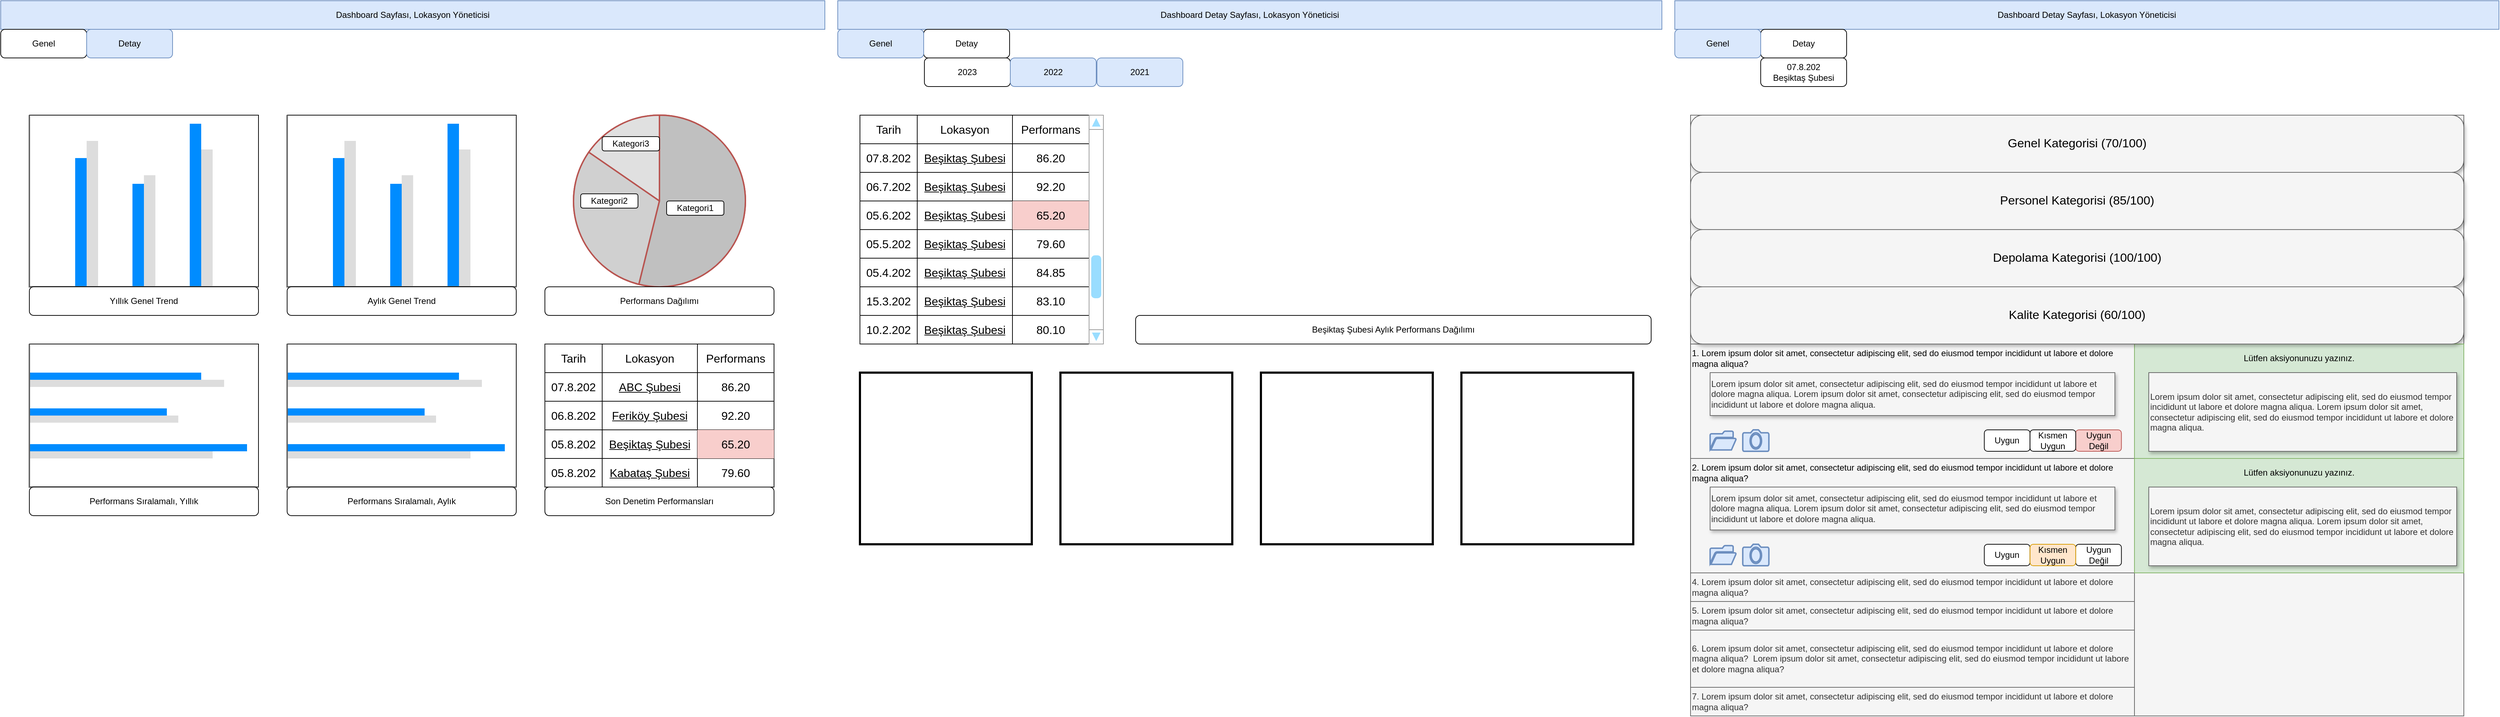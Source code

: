 <mxfile version="21.2.1" type="github">
  <diagram name="Sayfa -1" id="ZSB9GFYhAlsYdXEXsjk7">
    <mxGraphModel dx="2743" dy="840" grid="1" gridSize="10" guides="1" tooltips="1" connect="1" arrows="1" fold="1" page="1" pageScale="1" pageWidth="1169" pageHeight="827" math="0" shadow="0">
      <root>
        <mxCell id="0" />
        <mxCell id="1" parent="0" />
        <mxCell id="f3kiUudk-RCMqSwEqgsD-178" value="" style="group;fillColor=#f5f5f5;fontColor=#333333;strokeColor=#666666;" vertex="1" connectable="0" parent="1">
          <mxGeometry x="1200" y="160" width="1080" height="840" as="geometry" />
        </mxCell>
        <mxCell id="f3kiUudk-RCMqSwEqgsD-141" value="" style="rounded=1;whiteSpace=wrap;html=1;shadow=0;fillColor=#f5f5f5;strokeColor=#666666;arcSize=0;align=left;fontColor=#333333;" vertex="1" parent="f3kiUudk-RCMqSwEqgsD-178">
          <mxGeometry y="320" width="620" height="160" as="geometry" />
        </mxCell>
        <mxCell id="f3kiUudk-RCMqSwEqgsD-142" value="1. Lorem ipsum dolor sit amet, consectetur adipiscing elit, sed do eiusmod tempor incididunt ut labore et dolore magna aliqua?&amp;nbsp;" style="text;html=1;strokeColor=none;fillColor=none;align=left;verticalAlign=middle;whiteSpace=wrap;rounded=0;" vertex="1" parent="f3kiUudk-RCMqSwEqgsD-178">
          <mxGeometry y="320" width="620" height="40" as="geometry" />
        </mxCell>
        <mxCell id="f3kiUudk-RCMqSwEqgsD-143" value="Lorem ipsum dolor sit amet, consectetur adipiscing elit, sed do eiusmod tempor incididunt ut labore et dolore magna aliqua. Lorem ipsum dolor sit amet, consectetur adipiscing elit, sed do eiusmod tempor incididunt ut labore et dolore magna aliqua.&amp;nbsp;" style="rounded=0;whiteSpace=wrap;html=1;shadow=1;fillColor=#f5f5f5;fontColor=#333333;strokeColor=#666666;align=left;" vertex="1" parent="f3kiUudk-RCMqSwEqgsD-178">
          <mxGeometry x="27.353" y="360" width="565.294" height="60" as="geometry" />
        </mxCell>
        <mxCell id="f3kiUudk-RCMqSwEqgsD-144" value="Uygun" style="rounded=1;whiteSpace=wrap;html=1;" vertex="1" parent="f3kiUudk-RCMqSwEqgsD-178">
          <mxGeometry x="410.294" y="440" width="63.824" height="30" as="geometry" />
        </mxCell>
        <mxCell id="f3kiUudk-RCMqSwEqgsD-145" value="Uygun Değil" style="rounded=1;whiteSpace=wrap;html=1;fillColor=#f8cecc;strokeColor=#b85450;" vertex="1" parent="f3kiUudk-RCMqSwEqgsD-178">
          <mxGeometry x="537.941" y="440" width="63.824" height="30" as="geometry" />
        </mxCell>
        <mxCell id="f3kiUudk-RCMqSwEqgsD-146" value="Kısmen Uygun" style="rounded=1;whiteSpace=wrap;html=1;" vertex="1" parent="f3kiUudk-RCMqSwEqgsD-178">
          <mxGeometry x="474.118" y="440" width="63.824" height="30" as="geometry" />
        </mxCell>
        <mxCell id="f3kiUudk-RCMqSwEqgsD-147" value="" style="rounded=1;whiteSpace=wrap;html=1;shadow=0;fillColor=#f5f5f5;strokeColor=#666666;arcSize=0;align=left;fontColor=#333333;" vertex="1" parent="f3kiUudk-RCMqSwEqgsD-178">
          <mxGeometry y="480" width="620" height="160" as="geometry" />
        </mxCell>
        <mxCell id="f3kiUudk-RCMqSwEqgsD-148" value="2. Lorem ipsum dolor sit amet, consectetur adipiscing elit, sed do eiusmod tempor incididunt ut labore et dolore magna aliqua?&amp;nbsp;" style="text;html=1;strokeColor=none;fillColor=none;align=left;verticalAlign=middle;whiteSpace=wrap;rounded=0;" vertex="1" parent="f3kiUudk-RCMqSwEqgsD-178">
          <mxGeometry y="480" width="620" height="40" as="geometry" />
        </mxCell>
        <mxCell id="f3kiUudk-RCMqSwEqgsD-149" value="Lorem ipsum dolor sit amet, consectetur adipiscing elit, sed do eiusmod tempor incididunt ut labore et dolore magna aliqua. Lorem ipsum dolor sit amet, consectetur adipiscing elit, sed do eiusmod tempor incididunt ut labore et dolore magna aliqua.&amp;nbsp;" style="rounded=0;whiteSpace=wrap;html=1;shadow=1;fillColor=#f5f5f5;fontColor=#333333;strokeColor=#666666;align=left;" vertex="1" parent="f3kiUudk-RCMqSwEqgsD-178">
          <mxGeometry x="27.353" y="520" width="565.294" height="60" as="geometry" />
        </mxCell>
        <mxCell id="f3kiUudk-RCMqSwEqgsD-150" value="Uygun" style="rounded=1;whiteSpace=wrap;html=1;" vertex="1" parent="f3kiUudk-RCMqSwEqgsD-178">
          <mxGeometry x="410.294" y="600" width="63.824" height="30" as="geometry" />
        </mxCell>
        <mxCell id="f3kiUudk-RCMqSwEqgsD-151" value="Uygun Değil" style="rounded=1;whiteSpace=wrap;html=1;" vertex="1" parent="f3kiUudk-RCMqSwEqgsD-178">
          <mxGeometry x="537.941" y="600" width="63.824" height="30" as="geometry" />
        </mxCell>
        <mxCell id="f3kiUudk-RCMqSwEqgsD-152" value="Kısmen Uygun" style="rounded=1;whiteSpace=wrap;html=1;fillColor=#ffe6cc;strokeColor=#d79b00;" vertex="1" parent="f3kiUudk-RCMqSwEqgsD-178">
          <mxGeometry x="474.118" y="600" width="63.824" height="30" as="geometry" />
        </mxCell>
        <mxCell id="f3kiUudk-RCMqSwEqgsD-154" value="4. Lorem ipsum dolor sit amet, consectetur adipiscing elit, sed do eiusmod tempor incididunt ut labore et dolore magna aliqua?&amp;nbsp;" style="rounded=1;whiteSpace=wrap;html=1;shadow=0;fillColor=#f5f5f5;fontColor=#333333;strokeColor=#666666;arcSize=0;align=left;" vertex="1" parent="f3kiUudk-RCMqSwEqgsD-178">
          <mxGeometry y="640" width="620" height="40" as="geometry" />
        </mxCell>
        <mxCell id="f3kiUudk-RCMqSwEqgsD-155" value="5. Lorem ipsum dolor sit amet, consectetur adipiscing elit, sed do eiusmod tempor incididunt ut labore et dolore magna aliqua?&amp;nbsp;" style="rounded=1;whiteSpace=wrap;html=1;shadow=0;fillColor=#f5f5f5;fontColor=#333333;strokeColor=#666666;arcSize=0;align=left;" vertex="1" parent="f3kiUudk-RCMqSwEqgsD-178">
          <mxGeometry y="680" width="620" height="40" as="geometry" />
        </mxCell>
        <mxCell id="f3kiUudk-RCMqSwEqgsD-156" value="6. Lorem ipsum dolor sit amet, consectetur adipiscing elit, sed do eiusmod tempor incididunt ut labore et dolore magna aliqua?&amp;nbsp; Lorem ipsum dolor sit amet, consectetur adipiscing elit, sed do eiusmod tempor incididunt ut labore et dolore magna aliqua?" style="rounded=1;whiteSpace=wrap;html=1;shadow=0;fillColor=#f5f5f5;strokeColor=#666666;arcSize=0;align=left;fontColor=#333333;" vertex="1" parent="f3kiUudk-RCMqSwEqgsD-178">
          <mxGeometry y="720" width="620" height="80" as="geometry" />
        </mxCell>
        <mxCell id="f3kiUudk-RCMqSwEqgsD-157" value="7. Lorem ipsum dolor sit amet, consectetur adipiscing elit, sed do eiusmod tempor incididunt ut labore et dolore magna aliqua?&amp;nbsp;" style="rounded=1;whiteSpace=wrap;html=1;shadow=0;fillColor=#f5f5f5;fontColor=#333333;strokeColor=#666666;arcSize=0;align=left;" vertex="1" parent="f3kiUudk-RCMqSwEqgsD-178">
          <mxGeometry y="800" width="620" height="40" as="geometry" />
        </mxCell>
        <mxCell id="f3kiUudk-RCMqSwEqgsD-162" value="" style="group" vertex="1" connectable="0" parent="f3kiUudk-RCMqSwEqgsD-178">
          <mxGeometry x="27.353" y="440" width="82.059" height="30" as="geometry" />
        </mxCell>
        <mxCell id="f3kiUudk-RCMqSwEqgsD-163" value="" style="sketch=0;pointerEvents=1;shadow=0;dashed=0;html=1;strokeColor=#6c8ebf;fillColor=#dae8fc;labelPosition=center;verticalLabelPosition=bottom;verticalAlign=top;outlineConnect=0;align=center;shape=mxgraph.office.concepts.folder_open;strokeWidth=2;" vertex="1" parent="f3kiUudk-RCMqSwEqgsD-162">
          <mxGeometry y="1.85" width="36.471" height="26.3" as="geometry" />
        </mxCell>
        <mxCell id="f3kiUudk-RCMqSwEqgsD-164" value="" style="html=1;verticalLabelPosition=bottom;align=center;labelBackgroundColor=#ffffff;verticalAlign=top;strokeWidth=2;strokeColor=#6c8ebf;shadow=0;dashed=0;shape=mxgraph.ios7.icons.camera;fillColor=#dae8fc;" vertex="1" parent="f3kiUudk-RCMqSwEqgsD-162">
          <mxGeometry x="45.588" width="36.471" height="30" as="geometry" />
        </mxCell>
        <mxCell id="f3kiUudk-RCMqSwEqgsD-165" value="" style="group" vertex="1" connectable="0" parent="f3kiUudk-RCMqSwEqgsD-178">
          <mxGeometry x="27.353" y="600" width="82.059" height="30" as="geometry" />
        </mxCell>
        <mxCell id="f3kiUudk-RCMqSwEqgsD-166" value="" style="sketch=0;pointerEvents=1;shadow=0;dashed=0;html=1;strokeColor=#6c8ebf;fillColor=#dae8fc;labelPosition=center;verticalLabelPosition=bottom;verticalAlign=top;outlineConnect=0;align=center;shape=mxgraph.office.concepts.folder_open;strokeWidth=2;" vertex="1" parent="f3kiUudk-RCMqSwEqgsD-165">
          <mxGeometry y="1.85" width="36.471" height="26.3" as="geometry" />
        </mxCell>
        <mxCell id="f3kiUudk-RCMqSwEqgsD-167" value="" style="html=1;verticalLabelPosition=bottom;align=center;labelBackgroundColor=#ffffff;verticalAlign=top;strokeWidth=2;strokeColor=#6c8ebf;shadow=0;dashed=0;shape=mxgraph.ios7.icons.camera;fillColor=#dae8fc;" vertex="1" parent="f3kiUudk-RCMqSwEqgsD-165">
          <mxGeometry x="45.588" width="36.471" height="30" as="geometry" />
        </mxCell>
        <mxCell id="f3kiUudk-RCMqSwEqgsD-181" value="" style="rounded=1;whiteSpace=wrap;html=1;shadow=0;fillColor=#d5e8d4;strokeColor=#82b366;arcSize=0;align=left;" vertex="1" parent="f3kiUudk-RCMqSwEqgsD-178">
          <mxGeometry x="620" y="320" width="460" height="160" as="geometry" />
        </mxCell>
        <mxCell id="f3kiUudk-RCMqSwEqgsD-179" value="" style="group" vertex="1" connectable="0" parent="f3kiUudk-RCMqSwEqgsD-178">
          <mxGeometry width="1080" height="320" as="geometry" />
        </mxCell>
        <mxCell id="f3kiUudk-RCMqSwEqgsD-137" value="" style="rounded=1;whiteSpace=wrap;html=1;shadow=1;fillColor=#f5f5f5;fontColor=#333333;strokeColor=#666666;arcSize=21;" vertex="1" parent="f3kiUudk-RCMqSwEqgsD-179">
          <mxGeometry width="1080" height="80" as="geometry" />
        </mxCell>
        <mxCell id="f3kiUudk-RCMqSwEqgsD-138" value="" style="rounded=1;whiteSpace=wrap;html=1;shadow=1;fillColor=#f5f5f5;fontColor=#333333;strokeColor=#666666;arcSize=21;" vertex="1" parent="f3kiUudk-RCMqSwEqgsD-179">
          <mxGeometry y="80" width="1080" height="80" as="geometry" />
        </mxCell>
        <mxCell id="f3kiUudk-RCMqSwEqgsD-139" value="" style="rounded=1;whiteSpace=wrap;html=1;shadow=1;fillColor=#f5f5f5;strokeColor=#666666;arcSize=21;fontColor=#333333;" vertex="1" parent="f3kiUudk-RCMqSwEqgsD-179">
          <mxGeometry y="160" width="1080" height="80" as="geometry" />
        </mxCell>
        <mxCell id="f3kiUudk-RCMqSwEqgsD-140" value="" style="rounded=1;whiteSpace=wrap;html=1;shadow=1;fillColor=#f5f5f5;fontColor=#333333;strokeColor=#666666;arcSize=21;" vertex="1" parent="f3kiUudk-RCMqSwEqgsD-179">
          <mxGeometry y="240" width="1080" height="80" as="geometry" />
        </mxCell>
        <mxCell id="f3kiUudk-RCMqSwEqgsD-158" value="Genel Kategorisi (70/100)" style="text;html=1;strokeColor=none;fillColor=none;align=center;verticalAlign=middle;whiteSpace=wrap;rounded=0;fontSize=17;" vertex="1" parent="f3kiUudk-RCMqSwEqgsD-179">
          <mxGeometry y="20" width="1080" height="40" as="geometry" />
        </mxCell>
        <mxCell id="f3kiUudk-RCMqSwEqgsD-159" value="Personel Kategorisi (85/100)" style="text;html=1;strokeColor=none;fillColor=none;align=center;verticalAlign=middle;whiteSpace=wrap;rounded=0;fontSize=17;" vertex="1" parent="f3kiUudk-RCMqSwEqgsD-179">
          <mxGeometry y="100" width="1080" height="40" as="geometry" />
        </mxCell>
        <mxCell id="f3kiUudk-RCMqSwEqgsD-160" value="Depolama Kategorisi (100/100)" style="text;html=1;strokeColor=none;fillColor=none;align=center;verticalAlign=middle;whiteSpace=wrap;rounded=0;fontSize=17;" vertex="1" parent="f3kiUudk-RCMqSwEqgsD-179">
          <mxGeometry y="180" width="1080" height="40" as="geometry" />
        </mxCell>
        <mxCell id="f3kiUudk-RCMqSwEqgsD-161" value="Kalite Kategorisi (60/100)" style="text;html=1;strokeColor=none;fillColor=none;align=center;verticalAlign=middle;whiteSpace=wrap;rounded=0;fontSize=17;" vertex="1" parent="f3kiUudk-RCMqSwEqgsD-179">
          <mxGeometry y="260" width="1080" height="40" as="geometry" />
        </mxCell>
        <mxCell id="f3kiUudk-RCMqSwEqgsD-182" value="Lütfen aksiyonunuzu yazınız." style="text;html=1;strokeColor=none;fillColor=none;align=center;verticalAlign=middle;whiteSpace=wrap;rounded=0;" vertex="1" parent="f3kiUudk-RCMqSwEqgsD-178">
          <mxGeometry x="620" y="320" width="460" height="40" as="geometry" />
        </mxCell>
        <mxCell id="f3kiUudk-RCMqSwEqgsD-183" value="Lorem ipsum dolor sit amet, consectetur adipiscing elit, sed do eiusmod tempor incididunt ut labore et dolore magna aliqua. Lorem ipsum dolor sit amet, consectetur adipiscing elit, sed do eiusmod tempor incididunt ut labore et dolore magna aliqua.&amp;nbsp;" style="rounded=0;whiteSpace=wrap;html=1;shadow=1;fillColor=#f5f5f5;fontColor=#333333;strokeColor=#666666;align=left;" vertex="1" parent="f3kiUudk-RCMqSwEqgsD-178">
          <mxGeometry x="640" y="360" width="430" height="110" as="geometry" />
        </mxCell>
        <mxCell id="f3kiUudk-RCMqSwEqgsD-184" value="" style="rounded=1;whiteSpace=wrap;html=1;shadow=0;fillColor=#d5e8d4;strokeColor=#82b366;arcSize=0;align=left;" vertex="1" parent="f3kiUudk-RCMqSwEqgsD-178">
          <mxGeometry x="620" y="480" width="460" height="160" as="geometry" />
        </mxCell>
        <mxCell id="f3kiUudk-RCMqSwEqgsD-185" value="Lütfen aksiyonunuzu yazınız." style="text;html=1;strokeColor=none;fillColor=none;align=center;verticalAlign=middle;whiteSpace=wrap;rounded=0;" vertex="1" parent="f3kiUudk-RCMqSwEqgsD-178">
          <mxGeometry x="620" y="480" width="460" height="40" as="geometry" />
        </mxCell>
        <mxCell id="f3kiUudk-RCMqSwEqgsD-186" value="Lorem ipsum dolor sit amet, consectetur adipiscing elit, sed do eiusmod tempor incididunt ut labore et dolore magna aliqua. Lorem ipsum dolor sit amet, consectetur adipiscing elit, sed do eiusmod tempor incididunt ut labore et dolore magna aliqua.&amp;nbsp;" style="rounded=0;whiteSpace=wrap;html=1;shadow=1;fillColor=#f5f5f5;fontColor=#333333;strokeColor=#666666;align=left;" vertex="1" parent="f3kiUudk-RCMqSwEqgsD-178">
          <mxGeometry x="640" y="520" width="430" height="110" as="geometry" />
        </mxCell>
        <mxCell id="f3kiUudk-RCMqSwEqgsD-1" value="Dashboard Sayfası, Lokasyon Yöneticisi" style="rounded=0;whiteSpace=wrap;html=1;fillColor=#dae8fc;strokeColor=#6c8ebf;movable=1;resizable=1;rotatable=1;deletable=1;editable=1;locked=0;connectable=1;" vertex="1" parent="1">
          <mxGeometry x="-1160" width="1151" height="40" as="geometry" />
        </mxCell>
        <mxCell id="f3kiUudk-RCMqSwEqgsD-2" value="Genel" style="rounded=1;whiteSpace=wrap;html=1;" vertex="1" parent="1">
          <mxGeometry x="-1160" y="40" width="120" height="40" as="geometry" />
        </mxCell>
        <mxCell id="f3kiUudk-RCMqSwEqgsD-3" value="Detay" style="rounded=1;whiteSpace=wrap;html=1;fillColor=#dae8fc;strokeColor=#6c8ebf;" vertex="1" parent="1">
          <mxGeometry x="-1040" y="40" width="120" height="40" as="geometry" />
        </mxCell>
        <mxCell id="f3kiUudk-RCMqSwEqgsD-5" value="" style="verticalLabelPosition=bottom;shadow=0;dashed=0;align=center;html=1;verticalAlign=top;strokeWidth=1;shape=mxgraph.mockup.graphics.pieChart;parts=10,20,35;partColors=#e0e0e0,#d0d0d0,#c0c0c0,#b0b0b0,#a0a0a0;strokeWidth=2;fillColor=#CC0000;strokeColor=#b85450;" vertex="1" parent="1">
          <mxGeometry x="-360" y="160" width="240" height="240" as="geometry" />
        </mxCell>
        <mxCell id="f3kiUudk-RCMqSwEqgsD-6" value="Dashboard Detay Sayfası, Lokasyon Yöneticisi" style="rounded=0;whiteSpace=wrap;html=1;fillColor=#dae8fc;strokeColor=#6c8ebf;movable=1;resizable=1;rotatable=1;deletable=1;editable=1;locked=0;connectable=1;" vertex="1" parent="1">
          <mxGeometry x="9" width="1151" height="40" as="geometry" />
        </mxCell>
        <mxCell id="f3kiUudk-RCMqSwEqgsD-7" value="Detay" style="rounded=1;whiteSpace=wrap;html=1;" vertex="1" parent="1">
          <mxGeometry x="129" y="40" width="120" height="40" as="geometry" />
        </mxCell>
        <mxCell id="f3kiUudk-RCMqSwEqgsD-8" value="Genel" style="rounded=1;whiteSpace=wrap;html=1;fillColor=#dae8fc;strokeColor=#6c8ebf;" vertex="1" parent="1">
          <mxGeometry x="9" y="40" width="120" height="40" as="geometry" />
        </mxCell>
        <mxCell id="f3kiUudk-RCMqSwEqgsD-14" value="" style="verticalLabelPosition=bottom;shadow=0;dashed=0;align=center;html=1;verticalAlign=top;strokeWidth=1;shape=mxgraph.mockup.graphics.columnChart;strokeColor=default;strokeColor2=none;strokeColor3=#666666;fillColor2=#008cff;fillColor3=#dddddd;" vertex="1" parent="1">
          <mxGeometry x="-1120" y="160" width="320" height="240" as="geometry" />
        </mxCell>
        <mxCell id="f3kiUudk-RCMqSwEqgsD-15" value="Yıllık Genel Trend" style="rounded=1;whiteSpace=wrap;html=1;" vertex="1" parent="1">
          <mxGeometry x="-1120" y="400" width="320" height="40" as="geometry" />
        </mxCell>
        <mxCell id="f3kiUudk-RCMqSwEqgsD-16" value="" style="verticalLabelPosition=bottom;shadow=0;dashed=0;align=center;html=1;verticalAlign=top;strokeWidth=1;shape=mxgraph.mockup.graphics.columnChart;strokeColor=default;strokeColor2=none;strokeColor3=#666666;fillColor2=#008cff;fillColor3=#dddddd;" vertex="1" parent="1">
          <mxGeometry x="-760" y="160" width="320" height="240" as="geometry" />
        </mxCell>
        <mxCell id="f3kiUudk-RCMqSwEqgsD-17" value="Aylık Genel Trend" style="rounded=1;whiteSpace=wrap;html=1;" vertex="1" parent="1">
          <mxGeometry x="-760" y="400" width="320" height="40" as="geometry" />
        </mxCell>
        <mxCell id="f3kiUudk-RCMqSwEqgsD-18" value="Performans Dağılımı" style="rounded=1;whiteSpace=wrap;html=1;" vertex="1" parent="1">
          <mxGeometry x="-400" y="400" width="320" height="40" as="geometry" />
        </mxCell>
        <mxCell id="f3kiUudk-RCMqSwEqgsD-19" value="" style="verticalLabelPosition=bottom;shadow=0;dashed=0;align=center;html=1;verticalAlign=top;strokeWidth=1;shape=mxgraph.mockup.graphics.barChart;strokeColor=default;strokeColor2=none;strokeColor3=#666666;fillColor2=#008cff;fillColor3=#dddddd;" vertex="1" parent="1">
          <mxGeometry x="-1120" y="480" width="320" height="200" as="geometry" />
        </mxCell>
        <mxCell id="f3kiUudk-RCMqSwEqgsD-20" value="Performans Sıralamalı, Yıllık" style="rounded=1;whiteSpace=wrap;html=1;" vertex="1" parent="1">
          <mxGeometry x="-1120" y="680" width="320" height="40" as="geometry" />
        </mxCell>
        <mxCell id="f3kiUudk-RCMqSwEqgsD-21" value="" style="verticalLabelPosition=bottom;shadow=0;dashed=0;align=center;html=1;verticalAlign=top;strokeWidth=1;shape=mxgraph.mockup.graphics.barChart;strokeColor=default;strokeColor2=none;strokeColor3=#666666;fillColor2=#008cff;fillColor3=#dddddd;" vertex="1" parent="1">
          <mxGeometry x="-760" y="480" width="320" height="200" as="geometry" />
        </mxCell>
        <mxCell id="f3kiUudk-RCMqSwEqgsD-22" value="Performans Sıralamalı, Aylık" style="rounded=1;whiteSpace=wrap;html=1;" vertex="1" parent="1">
          <mxGeometry x="-760" y="680" width="320" height="40" as="geometry" />
        </mxCell>
        <mxCell id="f3kiUudk-RCMqSwEqgsD-36" value="Kategori1" style="rounded=1;whiteSpace=wrap;html=1;" vertex="1" parent="1">
          <mxGeometry x="-230" y="280" width="80" height="20" as="geometry" />
        </mxCell>
        <mxCell id="f3kiUudk-RCMqSwEqgsD-37" value="Kategori2" style="rounded=1;whiteSpace=wrap;html=1;" vertex="1" parent="1">
          <mxGeometry x="-350" y="270" width="80" height="20" as="geometry" />
        </mxCell>
        <mxCell id="f3kiUudk-RCMqSwEqgsD-38" value="Kategori3" style="rounded=1;whiteSpace=wrap;html=1;" vertex="1" parent="1">
          <mxGeometry x="-320" y="190" width="80" height="20" as="geometry" />
        </mxCell>
        <mxCell id="f3kiUudk-RCMqSwEqgsD-49" value="" style="shape=table;startSize=0;container=1;collapsible=0;childLayout=tableLayout;fontSize=16;" vertex="1" parent="1">
          <mxGeometry x="-400" y="480" width="320" height="200" as="geometry" />
        </mxCell>
        <mxCell id="f3kiUudk-RCMqSwEqgsD-50" value="" style="shape=tableRow;horizontal=0;startSize=0;swimlaneHead=0;swimlaneBody=0;strokeColor=inherit;top=0;left=0;bottom=0;right=0;collapsible=0;dropTarget=0;fillColor=none;points=[[0,0.5],[1,0.5]];portConstraint=eastwest;fontSize=16;" vertex="1" parent="f3kiUudk-RCMqSwEqgsD-49">
          <mxGeometry width="320" height="40" as="geometry" />
        </mxCell>
        <mxCell id="f3kiUudk-RCMqSwEqgsD-51" value="Tarih" style="shape=partialRectangle;html=1;whiteSpace=wrap;connectable=0;strokeColor=inherit;overflow=hidden;fillColor=none;top=0;left=0;bottom=0;right=0;pointerEvents=1;fontSize=16;" vertex="1" parent="f3kiUudk-RCMqSwEqgsD-50">
          <mxGeometry width="80" height="40" as="geometry">
            <mxRectangle width="80" height="40" as="alternateBounds" />
          </mxGeometry>
        </mxCell>
        <mxCell id="f3kiUudk-RCMqSwEqgsD-52" value="Lokasyon" style="shape=partialRectangle;html=1;whiteSpace=wrap;connectable=0;strokeColor=inherit;overflow=hidden;fillColor=none;top=0;left=0;bottom=0;right=0;pointerEvents=1;fontSize=16;" vertex="1" parent="f3kiUudk-RCMqSwEqgsD-50">
          <mxGeometry x="80" width="133" height="40" as="geometry">
            <mxRectangle width="133" height="40" as="alternateBounds" />
          </mxGeometry>
        </mxCell>
        <mxCell id="f3kiUudk-RCMqSwEqgsD-53" value="Performans" style="shape=partialRectangle;html=1;whiteSpace=wrap;connectable=0;strokeColor=inherit;overflow=hidden;fillColor=none;top=0;left=0;bottom=0;right=0;pointerEvents=1;fontSize=16;" vertex="1" parent="f3kiUudk-RCMqSwEqgsD-50">
          <mxGeometry x="213" width="107" height="40" as="geometry">
            <mxRectangle width="107" height="40" as="alternateBounds" />
          </mxGeometry>
        </mxCell>
        <mxCell id="f3kiUudk-RCMqSwEqgsD-54" value="" style="shape=tableRow;horizontal=0;startSize=0;swimlaneHead=0;swimlaneBody=0;strokeColor=inherit;top=0;left=0;bottom=0;right=0;collapsible=0;dropTarget=0;fillColor=none;points=[[0,0.5],[1,0.5]];portConstraint=eastwest;fontSize=16;" vertex="1" parent="f3kiUudk-RCMqSwEqgsD-49">
          <mxGeometry y="40" width="320" height="40" as="geometry" />
        </mxCell>
        <mxCell id="f3kiUudk-RCMqSwEqgsD-55" value="07.8.202" style="shape=partialRectangle;html=1;whiteSpace=wrap;connectable=0;strokeColor=inherit;overflow=hidden;fillColor=none;top=0;left=0;bottom=0;right=0;pointerEvents=1;fontSize=16;" vertex="1" parent="f3kiUudk-RCMqSwEqgsD-54">
          <mxGeometry width="80" height="40" as="geometry">
            <mxRectangle width="80" height="40" as="alternateBounds" />
          </mxGeometry>
        </mxCell>
        <mxCell id="f3kiUudk-RCMqSwEqgsD-56" value="ABC Şubesi" style="shape=partialRectangle;html=1;whiteSpace=wrap;connectable=0;strokeColor=inherit;overflow=hidden;fillColor=none;top=0;left=0;bottom=0;right=0;pointerEvents=1;fontSize=16;fontStyle=4" vertex="1" parent="f3kiUudk-RCMqSwEqgsD-54">
          <mxGeometry x="80" width="133" height="40" as="geometry">
            <mxRectangle width="133" height="40" as="alternateBounds" />
          </mxGeometry>
        </mxCell>
        <mxCell id="f3kiUudk-RCMqSwEqgsD-57" value="86.20" style="shape=partialRectangle;html=1;whiteSpace=wrap;connectable=0;strokeColor=inherit;overflow=hidden;fillColor=none;top=0;left=0;bottom=0;right=0;pointerEvents=1;fontSize=16;" vertex="1" parent="f3kiUudk-RCMqSwEqgsD-54">
          <mxGeometry x="213" width="107" height="40" as="geometry">
            <mxRectangle width="107" height="40" as="alternateBounds" />
          </mxGeometry>
        </mxCell>
        <mxCell id="f3kiUudk-RCMqSwEqgsD-58" value="" style="shape=tableRow;horizontal=0;startSize=0;swimlaneHead=0;swimlaneBody=0;strokeColor=inherit;top=0;left=0;bottom=0;right=0;collapsible=0;dropTarget=0;fillColor=none;points=[[0,0.5],[1,0.5]];portConstraint=eastwest;fontSize=16;" vertex="1" parent="f3kiUudk-RCMqSwEqgsD-49">
          <mxGeometry y="80" width="320" height="40" as="geometry" />
        </mxCell>
        <mxCell id="f3kiUudk-RCMqSwEqgsD-59" value="06.8.202" style="shape=partialRectangle;html=1;whiteSpace=wrap;connectable=0;strokeColor=inherit;overflow=hidden;fillColor=none;top=0;left=0;bottom=0;right=0;pointerEvents=1;fontSize=16;" vertex="1" parent="f3kiUudk-RCMqSwEqgsD-58">
          <mxGeometry width="80" height="40" as="geometry">
            <mxRectangle width="80" height="40" as="alternateBounds" />
          </mxGeometry>
        </mxCell>
        <mxCell id="f3kiUudk-RCMqSwEqgsD-60" value="Feriköy Şubesi" style="shape=partialRectangle;html=1;whiteSpace=wrap;connectable=0;strokeColor=inherit;overflow=hidden;fillColor=none;top=0;left=0;bottom=0;right=0;pointerEvents=1;fontSize=16;fontStyle=4" vertex="1" parent="f3kiUudk-RCMqSwEqgsD-58">
          <mxGeometry x="80" width="133" height="40" as="geometry">
            <mxRectangle width="133" height="40" as="alternateBounds" />
          </mxGeometry>
        </mxCell>
        <mxCell id="f3kiUudk-RCMqSwEqgsD-61" value="92.20" style="shape=partialRectangle;html=1;whiteSpace=wrap;connectable=0;strokeColor=inherit;overflow=hidden;fillColor=none;top=0;left=0;bottom=0;right=0;pointerEvents=1;fontSize=16;" vertex="1" parent="f3kiUudk-RCMqSwEqgsD-58">
          <mxGeometry x="213" width="107" height="40" as="geometry">
            <mxRectangle width="107" height="40" as="alternateBounds" />
          </mxGeometry>
        </mxCell>
        <mxCell id="f3kiUudk-RCMqSwEqgsD-62" style="shape=tableRow;horizontal=0;startSize=0;swimlaneHead=0;swimlaneBody=0;strokeColor=inherit;top=0;left=0;bottom=0;right=0;collapsible=0;dropTarget=0;fillColor=none;points=[[0,0.5],[1,0.5]];portConstraint=eastwest;fontSize=16;" vertex="1" parent="f3kiUudk-RCMqSwEqgsD-49">
          <mxGeometry y="120" width="320" height="40" as="geometry" />
        </mxCell>
        <mxCell id="f3kiUudk-RCMqSwEqgsD-63" value="05.8.202" style="shape=partialRectangle;html=1;whiteSpace=wrap;connectable=0;strokeColor=inherit;overflow=hidden;fillColor=none;top=0;left=0;bottom=0;right=0;pointerEvents=1;fontSize=16;" vertex="1" parent="f3kiUudk-RCMqSwEqgsD-62">
          <mxGeometry width="80" height="40" as="geometry">
            <mxRectangle width="80" height="40" as="alternateBounds" />
          </mxGeometry>
        </mxCell>
        <mxCell id="f3kiUudk-RCMqSwEqgsD-64" value="Beşiktaş Şubesi" style="shape=partialRectangle;html=1;whiteSpace=wrap;connectable=0;strokeColor=inherit;overflow=hidden;fillColor=none;top=0;left=0;bottom=0;right=0;pointerEvents=1;fontSize=16;fontStyle=4" vertex="1" parent="f3kiUudk-RCMqSwEqgsD-62">
          <mxGeometry x="80" width="133" height="40" as="geometry">
            <mxRectangle width="133" height="40" as="alternateBounds" />
          </mxGeometry>
        </mxCell>
        <mxCell id="f3kiUudk-RCMqSwEqgsD-65" value="65.20" style="shape=partialRectangle;html=1;whiteSpace=wrap;connectable=0;strokeColor=#b85450;overflow=hidden;fillColor=#f8cecc;top=0;left=0;bottom=0;right=0;pointerEvents=1;fontSize=16;" vertex="1" parent="f3kiUudk-RCMqSwEqgsD-62">
          <mxGeometry x="213" width="107" height="40" as="geometry">
            <mxRectangle width="107" height="40" as="alternateBounds" />
          </mxGeometry>
        </mxCell>
        <mxCell id="f3kiUudk-RCMqSwEqgsD-66" style="shape=tableRow;horizontal=0;startSize=0;swimlaneHead=0;swimlaneBody=0;strokeColor=inherit;top=0;left=0;bottom=0;right=0;collapsible=0;dropTarget=0;fillColor=none;points=[[0,0.5],[1,0.5]];portConstraint=eastwest;fontSize=16;" vertex="1" parent="f3kiUudk-RCMqSwEqgsD-49">
          <mxGeometry y="160" width="320" height="40" as="geometry" />
        </mxCell>
        <mxCell id="f3kiUudk-RCMqSwEqgsD-67" value="05.8.202" style="shape=partialRectangle;html=1;whiteSpace=wrap;connectable=0;strokeColor=inherit;overflow=hidden;fillColor=none;top=0;left=0;bottom=0;right=0;pointerEvents=1;fontSize=16;" vertex="1" parent="f3kiUudk-RCMqSwEqgsD-66">
          <mxGeometry width="80" height="40" as="geometry">
            <mxRectangle width="80" height="40" as="alternateBounds" />
          </mxGeometry>
        </mxCell>
        <mxCell id="f3kiUudk-RCMqSwEqgsD-68" value="Kabataş Şubesi" style="shape=partialRectangle;html=1;whiteSpace=wrap;connectable=0;strokeColor=inherit;overflow=hidden;fillColor=none;top=0;left=0;bottom=0;right=0;pointerEvents=1;fontSize=16;fontStyle=4" vertex="1" parent="f3kiUudk-RCMqSwEqgsD-66">
          <mxGeometry x="80" width="133" height="40" as="geometry">
            <mxRectangle width="133" height="40" as="alternateBounds" />
          </mxGeometry>
        </mxCell>
        <mxCell id="f3kiUudk-RCMqSwEqgsD-69" value="79.60" style="shape=partialRectangle;html=1;whiteSpace=wrap;connectable=0;strokeColor=inherit;overflow=hidden;fillColor=none;top=0;left=0;bottom=0;right=0;pointerEvents=1;fontSize=16;" vertex="1" parent="f3kiUudk-RCMqSwEqgsD-66">
          <mxGeometry x="213" width="107" height="40" as="geometry">
            <mxRectangle width="107" height="40" as="alternateBounds" />
          </mxGeometry>
        </mxCell>
        <mxCell id="f3kiUudk-RCMqSwEqgsD-70" value="Son Denetim Performansları" style="rounded=1;whiteSpace=wrap;html=1;" vertex="1" parent="1">
          <mxGeometry x="-400" y="680" width="320" height="40" as="geometry" />
        </mxCell>
        <mxCell id="f3kiUudk-RCMqSwEqgsD-71" value="" style="shape=table;startSize=0;container=1;collapsible=0;childLayout=tableLayout;fontSize=16;" vertex="1" parent="1">
          <mxGeometry x="40" y="160" width="320" height="320" as="geometry" />
        </mxCell>
        <mxCell id="f3kiUudk-RCMqSwEqgsD-72" value="" style="shape=tableRow;horizontal=0;startSize=0;swimlaneHead=0;swimlaneBody=0;strokeColor=inherit;top=0;left=0;bottom=0;right=0;collapsible=0;dropTarget=0;fillColor=none;points=[[0,0.5],[1,0.5]];portConstraint=eastwest;fontSize=16;" vertex="1" parent="f3kiUudk-RCMqSwEqgsD-71">
          <mxGeometry width="320" height="40" as="geometry" />
        </mxCell>
        <mxCell id="f3kiUudk-RCMqSwEqgsD-73" value="Tarih" style="shape=partialRectangle;html=1;whiteSpace=wrap;connectable=0;strokeColor=inherit;overflow=hidden;fillColor=none;top=0;left=0;bottom=0;right=0;pointerEvents=1;fontSize=16;" vertex="1" parent="f3kiUudk-RCMqSwEqgsD-72">
          <mxGeometry width="80" height="40" as="geometry">
            <mxRectangle width="80" height="40" as="alternateBounds" />
          </mxGeometry>
        </mxCell>
        <mxCell id="f3kiUudk-RCMqSwEqgsD-74" value="Lokasyon" style="shape=partialRectangle;html=1;whiteSpace=wrap;connectable=0;strokeColor=inherit;overflow=hidden;fillColor=none;top=0;left=0;bottom=0;right=0;pointerEvents=1;fontSize=16;" vertex="1" parent="f3kiUudk-RCMqSwEqgsD-72">
          <mxGeometry x="80" width="133" height="40" as="geometry">
            <mxRectangle width="133" height="40" as="alternateBounds" />
          </mxGeometry>
        </mxCell>
        <mxCell id="f3kiUudk-RCMqSwEqgsD-75" value="Performans" style="shape=partialRectangle;html=1;whiteSpace=wrap;connectable=0;strokeColor=inherit;overflow=hidden;fillColor=none;top=0;left=0;bottom=0;right=0;pointerEvents=1;fontSize=16;" vertex="1" parent="f3kiUudk-RCMqSwEqgsD-72">
          <mxGeometry x="213" width="107" height="40" as="geometry">
            <mxRectangle width="107" height="40" as="alternateBounds" />
          </mxGeometry>
        </mxCell>
        <mxCell id="f3kiUudk-RCMqSwEqgsD-76" value="" style="shape=tableRow;horizontal=0;startSize=0;swimlaneHead=0;swimlaneBody=0;strokeColor=inherit;top=0;left=0;bottom=0;right=0;collapsible=0;dropTarget=0;fillColor=none;points=[[0,0.5],[1,0.5]];portConstraint=eastwest;fontSize=16;" vertex="1" parent="f3kiUudk-RCMqSwEqgsD-71">
          <mxGeometry y="40" width="320" height="40" as="geometry" />
        </mxCell>
        <mxCell id="f3kiUudk-RCMqSwEqgsD-77" value="07.8.202" style="shape=partialRectangle;html=1;whiteSpace=wrap;connectable=0;strokeColor=inherit;overflow=hidden;fillColor=none;top=0;left=0;bottom=0;right=0;pointerEvents=1;fontSize=16;" vertex="1" parent="f3kiUudk-RCMqSwEqgsD-76">
          <mxGeometry width="80" height="40" as="geometry">
            <mxRectangle width="80" height="40" as="alternateBounds" />
          </mxGeometry>
        </mxCell>
        <mxCell id="f3kiUudk-RCMqSwEqgsD-78" value="Beşiktaş Şubesi" style="shape=partialRectangle;html=1;whiteSpace=wrap;connectable=0;strokeColor=inherit;overflow=hidden;fillColor=none;top=0;left=0;bottom=0;right=0;pointerEvents=1;fontSize=16;fontStyle=4" vertex="1" parent="f3kiUudk-RCMqSwEqgsD-76">
          <mxGeometry x="80" width="133" height="40" as="geometry">
            <mxRectangle width="133" height="40" as="alternateBounds" />
          </mxGeometry>
        </mxCell>
        <mxCell id="f3kiUudk-RCMqSwEqgsD-79" value="86.20" style="shape=partialRectangle;html=1;whiteSpace=wrap;connectable=0;strokeColor=inherit;overflow=hidden;fillColor=none;top=0;left=0;bottom=0;right=0;pointerEvents=1;fontSize=16;" vertex="1" parent="f3kiUudk-RCMqSwEqgsD-76">
          <mxGeometry x="213" width="107" height="40" as="geometry">
            <mxRectangle width="107" height="40" as="alternateBounds" />
          </mxGeometry>
        </mxCell>
        <mxCell id="f3kiUudk-RCMqSwEqgsD-80" value="" style="shape=tableRow;horizontal=0;startSize=0;swimlaneHead=0;swimlaneBody=0;strokeColor=inherit;top=0;left=0;bottom=0;right=0;collapsible=0;dropTarget=0;fillColor=none;points=[[0,0.5],[1,0.5]];portConstraint=eastwest;fontSize=16;" vertex="1" parent="f3kiUudk-RCMqSwEqgsD-71">
          <mxGeometry y="80" width="320" height="40" as="geometry" />
        </mxCell>
        <mxCell id="f3kiUudk-RCMqSwEqgsD-81" value="06.7.202" style="shape=partialRectangle;html=1;whiteSpace=wrap;connectable=0;strokeColor=inherit;overflow=hidden;fillColor=none;top=0;left=0;bottom=0;right=0;pointerEvents=1;fontSize=16;" vertex="1" parent="f3kiUudk-RCMqSwEqgsD-80">
          <mxGeometry width="80" height="40" as="geometry">
            <mxRectangle width="80" height="40" as="alternateBounds" />
          </mxGeometry>
        </mxCell>
        <mxCell id="f3kiUudk-RCMqSwEqgsD-82" value="Beşiktaş Şubesi" style="shape=partialRectangle;html=1;whiteSpace=wrap;connectable=0;strokeColor=inherit;overflow=hidden;fillColor=none;top=0;left=0;bottom=0;right=0;pointerEvents=1;fontSize=16;fontStyle=4" vertex="1" parent="f3kiUudk-RCMqSwEqgsD-80">
          <mxGeometry x="80" width="133" height="40" as="geometry">
            <mxRectangle width="133" height="40" as="alternateBounds" />
          </mxGeometry>
        </mxCell>
        <mxCell id="f3kiUudk-RCMqSwEqgsD-83" value="92.20" style="shape=partialRectangle;html=1;whiteSpace=wrap;connectable=0;strokeColor=inherit;overflow=hidden;fillColor=none;top=0;left=0;bottom=0;right=0;pointerEvents=1;fontSize=16;" vertex="1" parent="f3kiUudk-RCMqSwEqgsD-80">
          <mxGeometry x="213" width="107" height="40" as="geometry">
            <mxRectangle width="107" height="40" as="alternateBounds" />
          </mxGeometry>
        </mxCell>
        <mxCell id="f3kiUudk-RCMqSwEqgsD-84" style="shape=tableRow;horizontal=0;startSize=0;swimlaneHead=0;swimlaneBody=0;strokeColor=inherit;top=0;left=0;bottom=0;right=0;collapsible=0;dropTarget=0;fillColor=none;points=[[0,0.5],[1,0.5]];portConstraint=eastwest;fontSize=16;" vertex="1" parent="f3kiUudk-RCMqSwEqgsD-71">
          <mxGeometry y="120" width="320" height="40" as="geometry" />
        </mxCell>
        <mxCell id="f3kiUudk-RCMqSwEqgsD-85" value="05.6.202" style="shape=partialRectangle;html=1;whiteSpace=wrap;connectable=0;strokeColor=inherit;overflow=hidden;fillColor=none;top=0;left=0;bottom=0;right=0;pointerEvents=1;fontSize=16;" vertex="1" parent="f3kiUudk-RCMqSwEqgsD-84">
          <mxGeometry width="80" height="40" as="geometry">
            <mxRectangle width="80" height="40" as="alternateBounds" />
          </mxGeometry>
        </mxCell>
        <mxCell id="f3kiUudk-RCMqSwEqgsD-86" value="Beşiktaş Şubesi" style="shape=partialRectangle;html=1;whiteSpace=wrap;connectable=0;strokeColor=inherit;overflow=hidden;fillColor=none;top=0;left=0;bottom=0;right=0;pointerEvents=1;fontSize=16;fontStyle=4" vertex="1" parent="f3kiUudk-RCMqSwEqgsD-84">
          <mxGeometry x="80" width="133" height="40" as="geometry">
            <mxRectangle width="133" height="40" as="alternateBounds" />
          </mxGeometry>
        </mxCell>
        <mxCell id="f3kiUudk-RCMqSwEqgsD-87" value="65.20" style="shape=partialRectangle;html=1;whiteSpace=wrap;connectable=0;strokeColor=#b85450;overflow=hidden;fillColor=#f8cecc;top=0;left=0;bottom=0;right=0;pointerEvents=1;fontSize=16;" vertex="1" parent="f3kiUudk-RCMqSwEqgsD-84">
          <mxGeometry x="213" width="107" height="40" as="geometry">
            <mxRectangle width="107" height="40" as="alternateBounds" />
          </mxGeometry>
        </mxCell>
        <mxCell id="f3kiUudk-RCMqSwEqgsD-88" style="shape=tableRow;horizontal=0;startSize=0;swimlaneHead=0;swimlaneBody=0;strokeColor=inherit;top=0;left=0;bottom=0;right=0;collapsible=0;dropTarget=0;fillColor=none;points=[[0,0.5],[1,0.5]];portConstraint=eastwest;fontSize=16;" vertex="1" parent="f3kiUudk-RCMqSwEqgsD-71">
          <mxGeometry y="160" width="320" height="40" as="geometry" />
        </mxCell>
        <mxCell id="f3kiUudk-RCMqSwEqgsD-89" value="05.5.202" style="shape=partialRectangle;html=1;whiteSpace=wrap;connectable=0;strokeColor=inherit;overflow=hidden;fillColor=none;top=0;left=0;bottom=0;right=0;pointerEvents=1;fontSize=16;" vertex="1" parent="f3kiUudk-RCMqSwEqgsD-88">
          <mxGeometry width="80" height="40" as="geometry">
            <mxRectangle width="80" height="40" as="alternateBounds" />
          </mxGeometry>
        </mxCell>
        <mxCell id="f3kiUudk-RCMqSwEqgsD-90" value="Beşiktaş Şubesi" style="shape=partialRectangle;html=1;whiteSpace=wrap;connectable=0;strokeColor=inherit;overflow=hidden;fillColor=none;top=0;left=0;bottom=0;right=0;pointerEvents=1;fontSize=16;fontStyle=4" vertex="1" parent="f3kiUudk-RCMqSwEqgsD-88">
          <mxGeometry x="80" width="133" height="40" as="geometry">
            <mxRectangle width="133" height="40" as="alternateBounds" />
          </mxGeometry>
        </mxCell>
        <mxCell id="f3kiUudk-RCMqSwEqgsD-91" value="79.60" style="shape=partialRectangle;html=1;whiteSpace=wrap;connectable=0;strokeColor=inherit;overflow=hidden;fillColor=none;top=0;left=0;bottom=0;right=0;pointerEvents=1;fontSize=16;" vertex="1" parent="f3kiUudk-RCMqSwEqgsD-88">
          <mxGeometry x="213" width="107" height="40" as="geometry">
            <mxRectangle width="107" height="40" as="alternateBounds" />
          </mxGeometry>
        </mxCell>
        <mxCell id="f3kiUudk-RCMqSwEqgsD-94" style="shape=tableRow;horizontal=0;startSize=0;swimlaneHead=0;swimlaneBody=0;strokeColor=inherit;top=0;left=0;bottom=0;right=0;collapsible=0;dropTarget=0;fillColor=none;points=[[0,0.5],[1,0.5]];portConstraint=eastwest;fontSize=16;" vertex="1" parent="f3kiUudk-RCMqSwEqgsD-71">
          <mxGeometry y="200" width="320" height="40" as="geometry" />
        </mxCell>
        <mxCell id="f3kiUudk-RCMqSwEqgsD-95" value="05.4.202" style="shape=partialRectangle;html=1;whiteSpace=wrap;connectable=0;strokeColor=inherit;overflow=hidden;fillColor=none;top=0;left=0;bottom=0;right=0;pointerEvents=1;fontSize=16;" vertex="1" parent="f3kiUudk-RCMqSwEqgsD-94">
          <mxGeometry width="80" height="40" as="geometry">
            <mxRectangle width="80" height="40" as="alternateBounds" />
          </mxGeometry>
        </mxCell>
        <mxCell id="f3kiUudk-RCMqSwEqgsD-96" value="Beşiktaş Şubesi" style="shape=partialRectangle;html=1;whiteSpace=wrap;connectable=0;strokeColor=inherit;overflow=hidden;fillColor=none;top=0;left=0;bottom=0;right=0;pointerEvents=1;fontSize=16;fontStyle=4" vertex="1" parent="f3kiUudk-RCMqSwEqgsD-94">
          <mxGeometry x="80" width="133" height="40" as="geometry">
            <mxRectangle width="133" height="40" as="alternateBounds" />
          </mxGeometry>
        </mxCell>
        <mxCell id="f3kiUudk-RCMqSwEqgsD-97" value="84.85" style="shape=partialRectangle;html=1;whiteSpace=wrap;connectable=0;strokeColor=inherit;overflow=hidden;fillColor=none;top=0;left=0;bottom=0;right=0;pointerEvents=1;fontSize=16;" vertex="1" parent="f3kiUudk-RCMqSwEqgsD-94">
          <mxGeometry x="213" width="107" height="40" as="geometry">
            <mxRectangle width="107" height="40" as="alternateBounds" />
          </mxGeometry>
        </mxCell>
        <mxCell id="f3kiUudk-RCMqSwEqgsD-98" style="shape=tableRow;horizontal=0;startSize=0;swimlaneHead=0;swimlaneBody=0;strokeColor=inherit;top=0;left=0;bottom=0;right=0;collapsible=0;dropTarget=0;fillColor=none;points=[[0,0.5],[1,0.5]];portConstraint=eastwest;fontSize=16;" vertex="1" parent="f3kiUudk-RCMqSwEqgsD-71">
          <mxGeometry y="240" width="320" height="40" as="geometry" />
        </mxCell>
        <mxCell id="f3kiUudk-RCMqSwEqgsD-99" value="15.3.202" style="shape=partialRectangle;html=1;whiteSpace=wrap;connectable=0;strokeColor=inherit;overflow=hidden;fillColor=none;top=0;left=0;bottom=0;right=0;pointerEvents=1;fontSize=16;" vertex="1" parent="f3kiUudk-RCMqSwEqgsD-98">
          <mxGeometry width="80" height="40" as="geometry">
            <mxRectangle width="80" height="40" as="alternateBounds" />
          </mxGeometry>
        </mxCell>
        <mxCell id="f3kiUudk-RCMqSwEqgsD-100" value="Beşiktaş Şubesi" style="shape=partialRectangle;html=1;whiteSpace=wrap;connectable=0;strokeColor=inherit;overflow=hidden;fillColor=none;top=0;left=0;bottom=0;right=0;pointerEvents=1;fontSize=16;fontStyle=4" vertex="1" parent="f3kiUudk-RCMqSwEqgsD-98">
          <mxGeometry x="80" width="133" height="40" as="geometry">
            <mxRectangle width="133" height="40" as="alternateBounds" />
          </mxGeometry>
        </mxCell>
        <mxCell id="f3kiUudk-RCMqSwEqgsD-101" value="83.10" style="shape=partialRectangle;html=1;whiteSpace=wrap;connectable=0;strokeColor=inherit;overflow=hidden;fillColor=none;top=0;left=0;bottom=0;right=0;pointerEvents=1;fontSize=16;" vertex="1" parent="f3kiUudk-RCMqSwEqgsD-98">
          <mxGeometry x="213" width="107" height="40" as="geometry">
            <mxRectangle width="107" height="40" as="alternateBounds" />
          </mxGeometry>
        </mxCell>
        <mxCell id="f3kiUudk-RCMqSwEqgsD-102" style="shape=tableRow;horizontal=0;startSize=0;swimlaneHead=0;swimlaneBody=0;strokeColor=inherit;top=0;left=0;bottom=0;right=0;collapsible=0;dropTarget=0;fillColor=none;points=[[0,0.5],[1,0.5]];portConstraint=eastwest;fontSize=16;" vertex="1" parent="f3kiUudk-RCMqSwEqgsD-71">
          <mxGeometry y="280" width="320" height="40" as="geometry" />
        </mxCell>
        <mxCell id="f3kiUudk-RCMqSwEqgsD-103" value="10.2.202" style="shape=partialRectangle;html=1;whiteSpace=wrap;connectable=0;strokeColor=inherit;overflow=hidden;fillColor=none;top=0;left=0;bottom=0;right=0;pointerEvents=1;fontSize=16;" vertex="1" parent="f3kiUudk-RCMqSwEqgsD-102">
          <mxGeometry width="80" height="40" as="geometry">
            <mxRectangle width="80" height="40" as="alternateBounds" />
          </mxGeometry>
        </mxCell>
        <mxCell id="f3kiUudk-RCMqSwEqgsD-104" value="Beşiktaş Şubesi" style="shape=partialRectangle;html=1;whiteSpace=wrap;connectable=0;strokeColor=inherit;overflow=hidden;fillColor=none;top=0;left=0;bottom=0;right=0;pointerEvents=1;fontSize=16;fontStyle=4" vertex="1" parent="f3kiUudk-RCMqSwEqgsD-102">
          <mxGeometry x="80" width="133" height="40" as="geometry">
            <mxRectangle width="133" height="40" as="alternateBounds" />
          </mxGeometry>
        </mxCell>
        <mxCell id="f3kiUudk-RCMqSwEqgsD-105" value="80.10" style="shape=partialRectangle;html=1;whiteSpace=wrap;connectable=0;strokeColor=inherit;overflow=hidden;fillColor=none;top=0;left=0;bottom=0;right=0;pointerEvents=1;fontSize=16;" vertex="1" parent="f3kiUudk-RCMqSwEqgsD-102">
          <mxGeometry x="213" width="107" height="40" as="geometry">
            <mxRectangle width="107" height="40" as="alternateBounds" />
          </mxGeometry>
        </mxCell>
        <mxCell id="f3kiUudk-RCMqSwEqgsD-118" value="" style="group" vertex="1" connectable="0" parent="1">
          <mxGeometry x="398" y="160" width="771" height="320" as="geometry" />
        </mxCell>
        <mxCell id="f3kiUudk-RCMqSwEqgsD-114" value="" style="group" vertex="1" connectable="0" parent="f3kiUudk-RCMqSwEqgsD-118">
          <mxGeometry width="464" height="320" as="geometry" />
        </mxCell>
        <mxCell id="f3kiUudk-RCMqSwEqgsD-112" value="" style="shape=image;html=1;verticalAlign=top;verticalLabelPosition=bottom;labelBackgroundColor=#ffffff;imageAspect=0;aspect=fixed;image=https://cdn1.iconfinder.com/data/icons/ionicons-sharp-vol-2/512/stats-chart-sharp-128.png" vertex="1" parent="f3kiUudk-RCMqSwEqgsD-114">
          <mxGeometry width="280" height="280" as="geometry" />
        </mxCell>
        <mxCell id="f3kiUudk-RCMqSwEqgsD-113" value="" style="shape=image;html=1;verticalAlign=top;verticalLabelPosition=bottom;labelBackgroundColor=#ffffff;imageAspect=0;aspect=fixed;image=https://cdn1.iconfinder.com/data/icons/ionicons-sharp-vol-2/512/stats-chart-sharp-128.png" vertex="1" parent="f3kiUudk-RCMqSwEqgsD-114">
          <mxGeometry x="184" width="280" height="280" as="geometry" />
        </mxCell>
        <mxCell id="f3kiUudk-RCMqSwEqgsD-115" value="" style="group" vertex="1" connectable="0" parent="f3kiUudk-RCMqSwEqgsD-118">
          <mxGeometry x="307" width="464" height="320" as="geometry" />
        </mxCell>
        <mxCell id="f3kiUudk-RCMqSwEqgsD-116" value="" style="shape=image;html=1;verticalAlign=top;verticalLabelPosition=bottom;labelBackgroundColor=#ffffff;imageAspect=0;aspect=fixed;image=https://cdn1.iconfinder.com/data/icons/ionicons-sharp-vol-2/512/stats-chart-sharp-128.png" vertex="1" parent="f3kiUudk-RCMqSwEqgsD-115">
          <mxGeometry width="280" height="280" as="geometry" />
        </mxCell>
        <mxCell id="f3kiUudk-RCMqSwEqgsD-117" value="" style="shape=image;html=1;verticalAlign=top;verticalLabelPosition=bottom;labelBackgroundColor=#ffffff;imageAspect=0;aspect=fixed;image=https://cdn1.iconfinder.com/data/icons/ionicons-sharp-vol-2/512/stats-chart-sharp-128.png" vertex="1" parent="f3kiUudk-RCMqSwEqgsD-115">
          <mxGeometry x="184" width="280" height="280" as="geometry" />
        </mxCell>
        <mxCell id="f3kiUudk-RCMqSwEqgsD-119" value="Beşiktaş Şubesi Aylık Performans Dağılımı" style="rounded=1;whiteSpace=wrap;html=1;" vertex="1" parent="f3kiUudk-RCMqSwEqgsD-115">
          <mxGeometry x="-280" y="280" width="720" height="40" as="geometry" />
        </mxCell>
        <mxCell id="f3kiUudk-RCMqSwEqgsD-120" value="" style="verticalLabelPosition=bottom;shadow=0;dashed=0;align=center;html=1;verticalAlign=top;strokeWidth=1;shape=mxgraph.mockup.navigation.scrollBar;strokeColor=#999999;barPos=20;fillColor2=#99ddff;strokeColor2=none;direction=north;" vertex="1" parent="1">
          <mxGeometry x="360" y="160" width="20" height="320" as="geometry" />
        </mxCell>
        <mxCell id="f3kiUudk-RCMqSwEqgsD-121" value="2023" style="rounded=1;whiteSpace=wrap;html=1;" vertex="1" parent="1">
          <mxGeometry x="130" y="80" width="120" height="40" as="geometry" />
        </mxCell>
        <mxCell id="f3kiUudk-RCMqSwEqgsD-122" value="2022" style="rounded=1;whiteSpace=wrap;html=1;fillColor=#dae8fc;strokeColor=#6c8ebf;" vertex="1" parent="1">
          <mxGeometry x="250" y="80" width="120" height="40" as="geometry" />
        </mxCell>
        <mxCell id="f3kiUudk-RCMqSwEqgsD-123" value="2021" style="rounded=1;whiteSpace=wrap;html=1;fillColor=#dae8fc;strokeColor=#6c8ebf;" vertex="1" parent="1">
          <mxGeometry x="371" y="80" width="120" height="40" as="geometry" />
        </mxCell>
        <mxCell id="f3kiUudk-RCMqSwEqgsD-132" value="" style="shape=image;html=1;verticalAlign=top;verticalLabelPosition=bottom;labelBackgroundColor=#ffffff;imageAspect=0;aspect=fixed;image=https://cdn2.iconfinder.com/data/icons/infographic-bar-vol-12-2/512/9-128.png;imageBorder=default;strokeWidth=3;" vertex="1" parent="1">
          <mxGeometry x="40" y="520" width="240" height="240" as="geometry" />
        </mxCell>
        <mxCell id="f3kiUudk-RCMqSwEqgsD-133" value="Dashboard Detay Sayfası, Lokasyon Yöneticisi" style="rounded=0;whiteSpace=wrap;html=1;fillColor=#dae8fc;strokeColor=#6c8ebf;movable=1;resizable=1;rotatable=1;deletable=1;editable=1;locked=0;connectable=1;" vertex="1" parent="1">
          <mxGeometry x="1178" width="1151" height="40" as="geometry" />
        </mxCell>
        <mxCell id="f3kiUudk-RCMqSwEqgsD-134" value="Detay" style="rounded=1;whiteSpace=wrap;html=1;" vertex="1" parent="1">
          <mxGeometry x="1298" y="40" width="120" height="40" as="geometry" />
        </mxCell>
        <mxCell id="f3kiUudk-RCMqSwEqgsD-135" value="Genel" style="rounded=1;whiteSpace=wrap;html=1;fillColor=#dae8fc;strokeColor=#6c8ebf;" vertex="1" parent="1">
          <mxGeometry x="1178" y="40" width="120" height="40" as="geometry" />
        </mxCell>
        <mxCell id="f3kiUudk-RCMqSwEqgsD-136" value="07.8.202&lt;br&gt;Beşiktaş Şubesi" style="rounded=1;whiteSpace=wrap;html=1;" vertex="1" parent="1">
          <mxGeometry x="1298" y="80" width="120" height="40" as="geometry" />
        </mxCell>
        <mxCell id="f3kiUudk-RCMqSwEqgsD-190" value="" style="shape=image;html=1;verticalAlign=top;verticalLabelPosition=bottom;labelBackgroundColor=#ffffff;imageAspect=0;aspect=fixed;image=https://cdn2.iconfinder.com/data/icons/infographic-bar-vol-12-2/512/9-128.png;imageBorder=default;strokeWidth=3;" vertex="1" parent="1">
          <mxGeometry x="600" y="520" width="240" height="240" as="geometry" />
        </mxCell>
        <mxCell id="f3kiUudk-RCMqSwEqgsD-191" value="" style="shape=image;html=1;verticalAlign=top;verticalLabelPosition=bottom;labelBackgroundColor=#ffffff;imageAspect=0;aspect=fixed;image=https://cdn2.iconfinder.com/data/icons/infographic-bar-vol-12-2/512/9-128.png;imageBorder=default;strokeWidth=3;" vertex="1" parent="1">
          <mxGeometry x="320" y="520" width="240" height="240" as="geometry" />
        </mxCell>
        <mxCell id="f3kiUudk-RCMqSwEqgsD-192" value="" style="shape=image;html=1;verticalAlign=top;verticalLabelPosition=bottom;labelBackgroundColor=#ffffff;imageAspect=0;aspect=fixed;image=https://cdn2.iconfinder.com/data/icons/infographic-bar-vol-12-2/512/9-128.png;imageBorder=default;strokeWidth=3;" vertex="1" parent="1">
          <mxGeometry x="880" y="520" width="240" height="240" as="geometry" />
        </mxCell>
      </root>
    </mxGraphModel>
  </diagram>
</mxfile>
